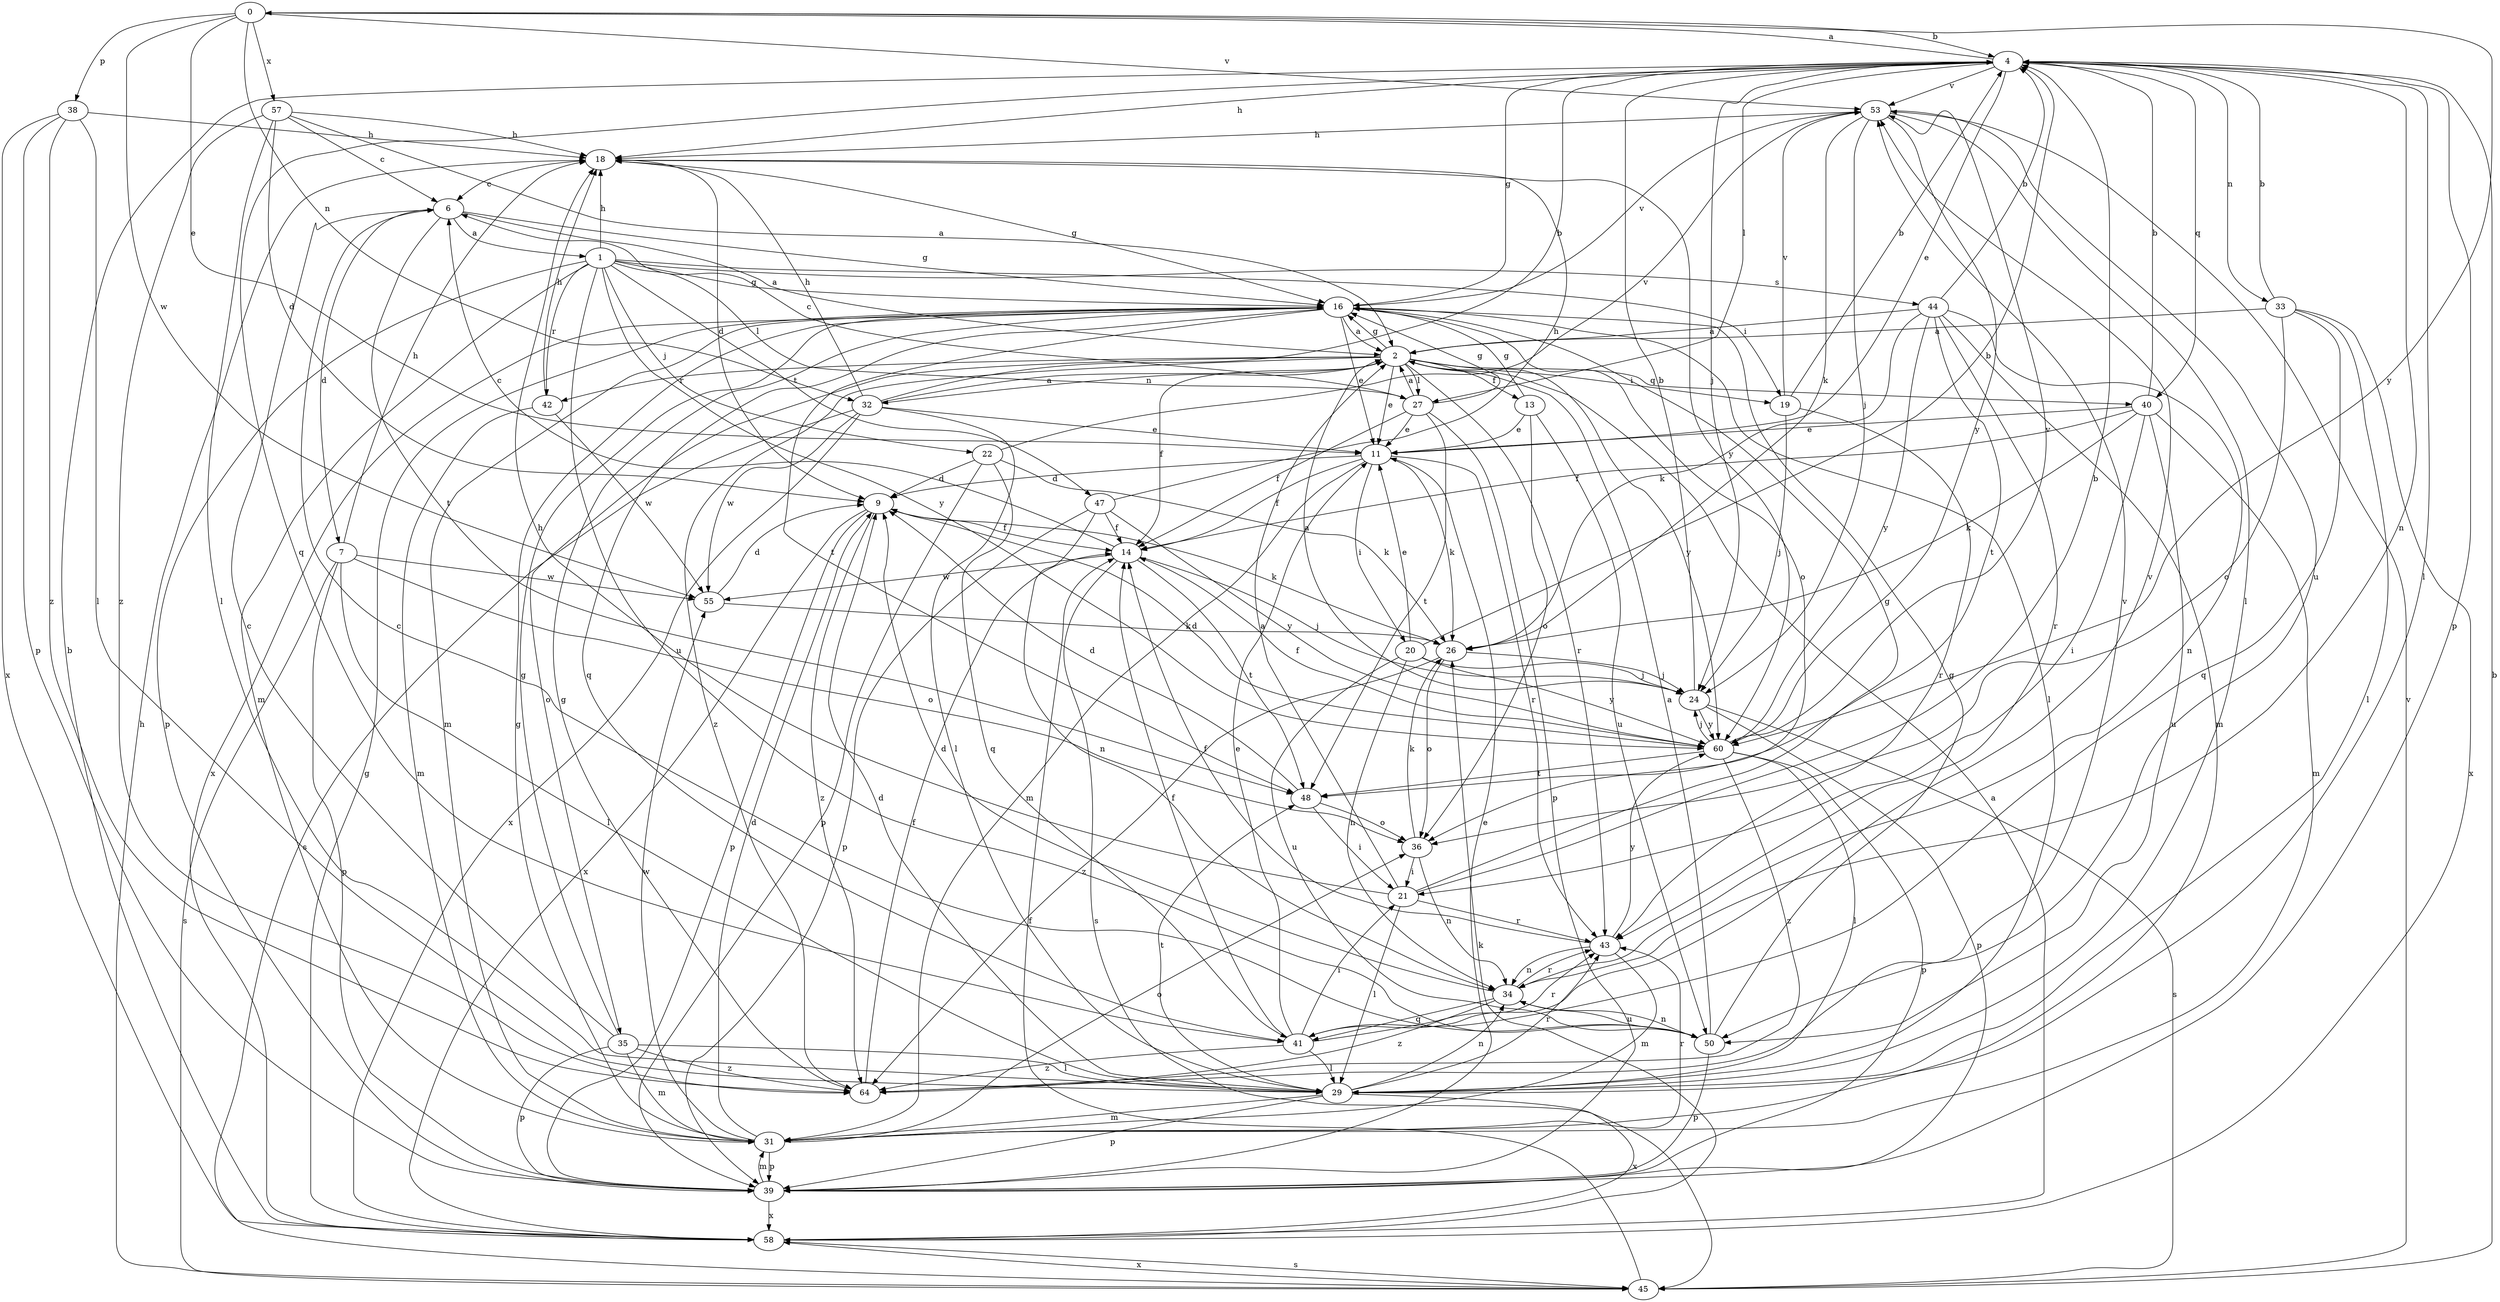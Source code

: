 strict digraph  {
0;
1;
2;
4;
6;
7;
9;
11;
13;
14;
16;
18;
19;
20;
21;
22;
24;
26;
27;
29;
31;
32;
33;
34;
35;
36;
38;
39;
40;
41;
42;
43;
44;
45;
47;
48;
50;
53;
55;
57;
58;
60;
64;
0 -> 4  [label=b];
0 -> 11  [label=e];
0 -> 32  [label=n];
0 -> 38  [label=p];
0 -> 53  [label=v];
0 -> 55  [label=w];
0 -> 57  [label=x];
0 -> 60  [label=y];
1 -> 16  [label=g];
1 -> 18  [label=h];
1 -> 19  [label=i];
1 -> 22  [label=j];
1 -> 27  [label=l];
1 -> 31  [label=m];
1 -> 39  [label=p];
1 -> 42  [label=r];
1 -> 44  [label=s];
1 -> 47  [label=t];
1 -> 50  [label=u];
1 -> 60  [label=y];
2 -> 11  [label=e];
2 -> 13  [label=f];
2 -> 14  [label=f];
2 -> 16  [label=g];
2 -> 19  [label=i];
2 -> 27  [label=l];
2 -> 32  [label=n];
2 -> 35  [label=o];
2 -> 40  [label=q];
2 -> 42  [label=r];
2 -> 43  [label=r];
2 -> 60  [label=y];
2 -> 64  [label=z];
4 -> 0  [label=a];
4 -> 11  [label=e];
4 -> 16  [label=g];
4 -> 18  [label=h];
4 -> 24  [label=j];
4 -> 27  [label=l];
4 -> 29  [label=l];
4 -> 33  [label=n];
4 -> 34  [label=n];
4 -> 39  [label=p];
4 -> 40  [label=q];
4 -> 41  [label=q];
4 -> 53  [label=v];
6 -> 1  [label=a];
6 -> 2  [label=a];
6 -> 7  [label=d];
6 -> 16  [label=g];
6 -> 48  [label=t];
7 -> 18  [label=h];
7 -> 29  [label=l];
7 -> 36  [label=o];
7 -> 39  [label=p];
7 -> 45  [label=s];
7 -> 55  [label=w];
9 -> 14  [label=f];
9 -> 26  [label=k];
9 -> 39  [label=p];
9 -> 58  [label=x];
9 -> 64  [label=z];
11 -> 9  [label=d];
11 -> 14  [label=f];
11 -> 20  [label=i];
11 -> 26  [label=k];
11 -> 31  [label=m];
11 -> 43  [label=r];
13 -> 11  [label=e];
13 -> 16  [label=g];
13 -> 36  [label=o];
13 -> 50  [label=u];
14 -> 6  [label=c];
14 -> 24  [label=j];
14 -> 45  [label=s];
14 -> 48  [label=t];
14 -> 55  [label=w];
16 -> 2  [label=a];
16 -> 11  [label=e];
16 -> 29  [label=l];
16 -> 31  [label=m];
16 -> 36  [label=o];
16 -> 41  [label=q];
16 -> 48  [label=t];
16 -> 53  [label=v];
16 -> 58  [label=x];
18 -> 6  [label=c];
18 -> 9  [label=d];
18 -> 16  [label=g];
18 -> 60  [label=y];
19 -> 4  [label=b];
19 -> 24  [label=j];
19 -> 43  [label=r];
19 -> 53  [label=v];
20 -> 4  [label=b];
20 -> 11  [label=e];
20 -> 24  [label=j];
20 -> 34  [label=n];
20 -> 50  [label=u];
20 -> 60  [label=y];
21 -> 2  [label=a];
21 -> 4  [label=b];
21 -> 16  [label=g];
21 -> 18  [label=h];
21 -> 29  [label=l];
21 -> 43  [label=r];
22 -> 9  [label=d];
22 -> 26  [label=k];
22 -> 39  [label=p];
22 -> 41  [label=q];
22 -> 53  [label=v];
24 -> 2  [label=a];
24 -> 4  [label=b];
24 -> 39  [label=p];
24 -> 45  [label=s];
24 -> 60  [label=y];
26 -> 24  [label=j];
26 -> 36  [label=o];
26 -> 64  [label=z];
27 -> 2  [label=a];
27 -> 6  [label=c];
27 -> 11  [label=e];
27 -> 14  [label=f];
27 -> 16  [label=g];
27 -> 39  [label=p];
27 -> 48  [label=t];
29 -> 9  [label=d];
29 -> 31  [label=m];
29 -> 34  [label=n];
29 -> 39  [label=p];
29 -> 43  [label=r];
29 -> 48  [label=t];
29 -> 58  [label=x];
31 -> 9  [label=d];
31 -> 16  [label=g];
31 -> 36  [label=o];
31 -> 39  [label=p];
31 -> 43  [label=r];
31 -> 55  [label=w];
32 -> 2  [label=a];
32 -> 4  [label=b];
32 -> 11  [label=e];
32 -> 18  [label=h];
32 -> 29  [label=l];
32 -> 45  [label=s];
32 -> 55  [label=w];
32 -> 58  [label=x];
33 -> 2  [label=a];
33 -> 4  [label=b];
33 -> 29  [label=l];
33 -> 36  [label=o];
33 -> 41  [label=q];
33 -> 58  [label=x];
34 -> 9  [label=d];
34 -> 41  [label=q];
34 -> 43  [label=r];
34 -> 50  [label=u];
34 -> 64  [label=z];
35 -> 6  [label=c];
35 -> 16  [label=g];
35 -> 29  [label=l];
35 -> 31  [label=m];
35 -> 39  [label=p];
35 -> 64  [label=z];
36 -> 21  [label=i];
36 -> 26  [label=k];
36 -> 34  [label=n];
38 -> 18  [label=h];
38 -> 29  [label=l];
38 -> 39  [label=p];
38 -> 58  [label=x];
38 -> 64  [label=z];
39 -> 11  [label=e];
39 -> 31  [label=m];
39 -> 58  [label=x];
40 -> 4  [label=b];
40 -> 11  [label=e];
40 -> 14  [label=f];
40 -> 21  [label=i];
40 -> 26  [label=k];
40 -> 31  [label=m];
40 -> 50  [label=u];
41 -> 11  [label=e];
41 -> 14  [label=f];
41 -> 21  [label=i];
41 -> 29  [label=l];
41 -> 43  [label=r];
41 -> 53  [label=v];
41 -> 64  [label=z];
42 -> 18  [label=h];
42 -> 31  [label=m];
42 -> 55  [label=w];
43 -> 14  [label=f];
43 -> 31  [label=m];
43 -> 34  [label=n];
43 -> 60  [label=y];
44 -> 2  [label=a];
44 -> 4  [label=b];
44 -> 26  [label=k];
44 -> 31  [label=m];
44 -> 34  [label=n];
44 -> 43  [label=r];
44 -> 48  [label=t];
44 -> 60  [label=y];
45 -> 4  [label=b];
45 -> 14  [label=f];
45 -> 18  [label=h];
45 -> 53  [label=v];
45 -> 58  [label=x];
47 -> 14  [label=f];
47 -> 18  [label=h];
47 -> 34  [label=n];
47 -> 39  [label=p];
47 -> 60  [label=y];
48 -> 9  [label=d];
48 -> 21  [label=i];
48 -> 36  [label=o];
50 -> 2  [label=a];
50 -> 6  [label=c];
50 -> 16  [label=g];
50 -> 34  [label=n];
50 -> 39  [label=p];
53 -> 18  [label=h];
53 -> 24  [label=j];
53 -> 26  [label=k];
53 -> 29  [label=l];
53 -> 50  [label=u];
53 -> 60  [label=y];
55 -> 9  [label=d];
55 -> 26  [label=k];
57 -> 2  [label=a];
57 -> 6  [label=c];
57 -> 9  [label=d];
57 -> 18  [label=h];
57 -> 29  [label=l];
57 -> 64  [label=z];
58 -> 2  [label=a];
58 -> 4  [label=b];
58 -> 16  [label=g];
58 -> 26  [label=k];
58 -> 45  [label=s];
60 -> 9  [label=d];
60 -> 14  [label=f];
60 -> 24  [label=j];
60 -> 29  [label=l];
60 -> 39  [label=p];
60 -> 48  [label=t];
60 -> 53  [label=v];
60 -> 64  [label=z];
64 -> 14  [label=f];
64 -> 16  [label=g];
64 -> 53  [label=v];
}
